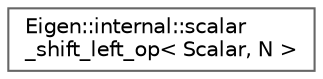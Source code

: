 digraph "Graphical Class Hierarchy"
{
 // LATEX_PDF_SIZE
  bgcolor="transparent";
  edge [fontname=Helvetica,fontsize=10,labelfontname=Helvetica,labelfontsize=10];
  node [fontname=Helvetica,fontsize=10,shape=box,height=0.2,width=0.4];
  rankdir="LR";
  Node0 [id="Node000000",label="Eigen::internal::scalar\l_shift_left_op\< Scalar, N \>",height=0.2,width=0.4,color="grey40", fillcolor="white", style="filled",URL="$structEigen_1_1internal_1_1scalar__shift__left__op.html",tooltip=" "];
}
